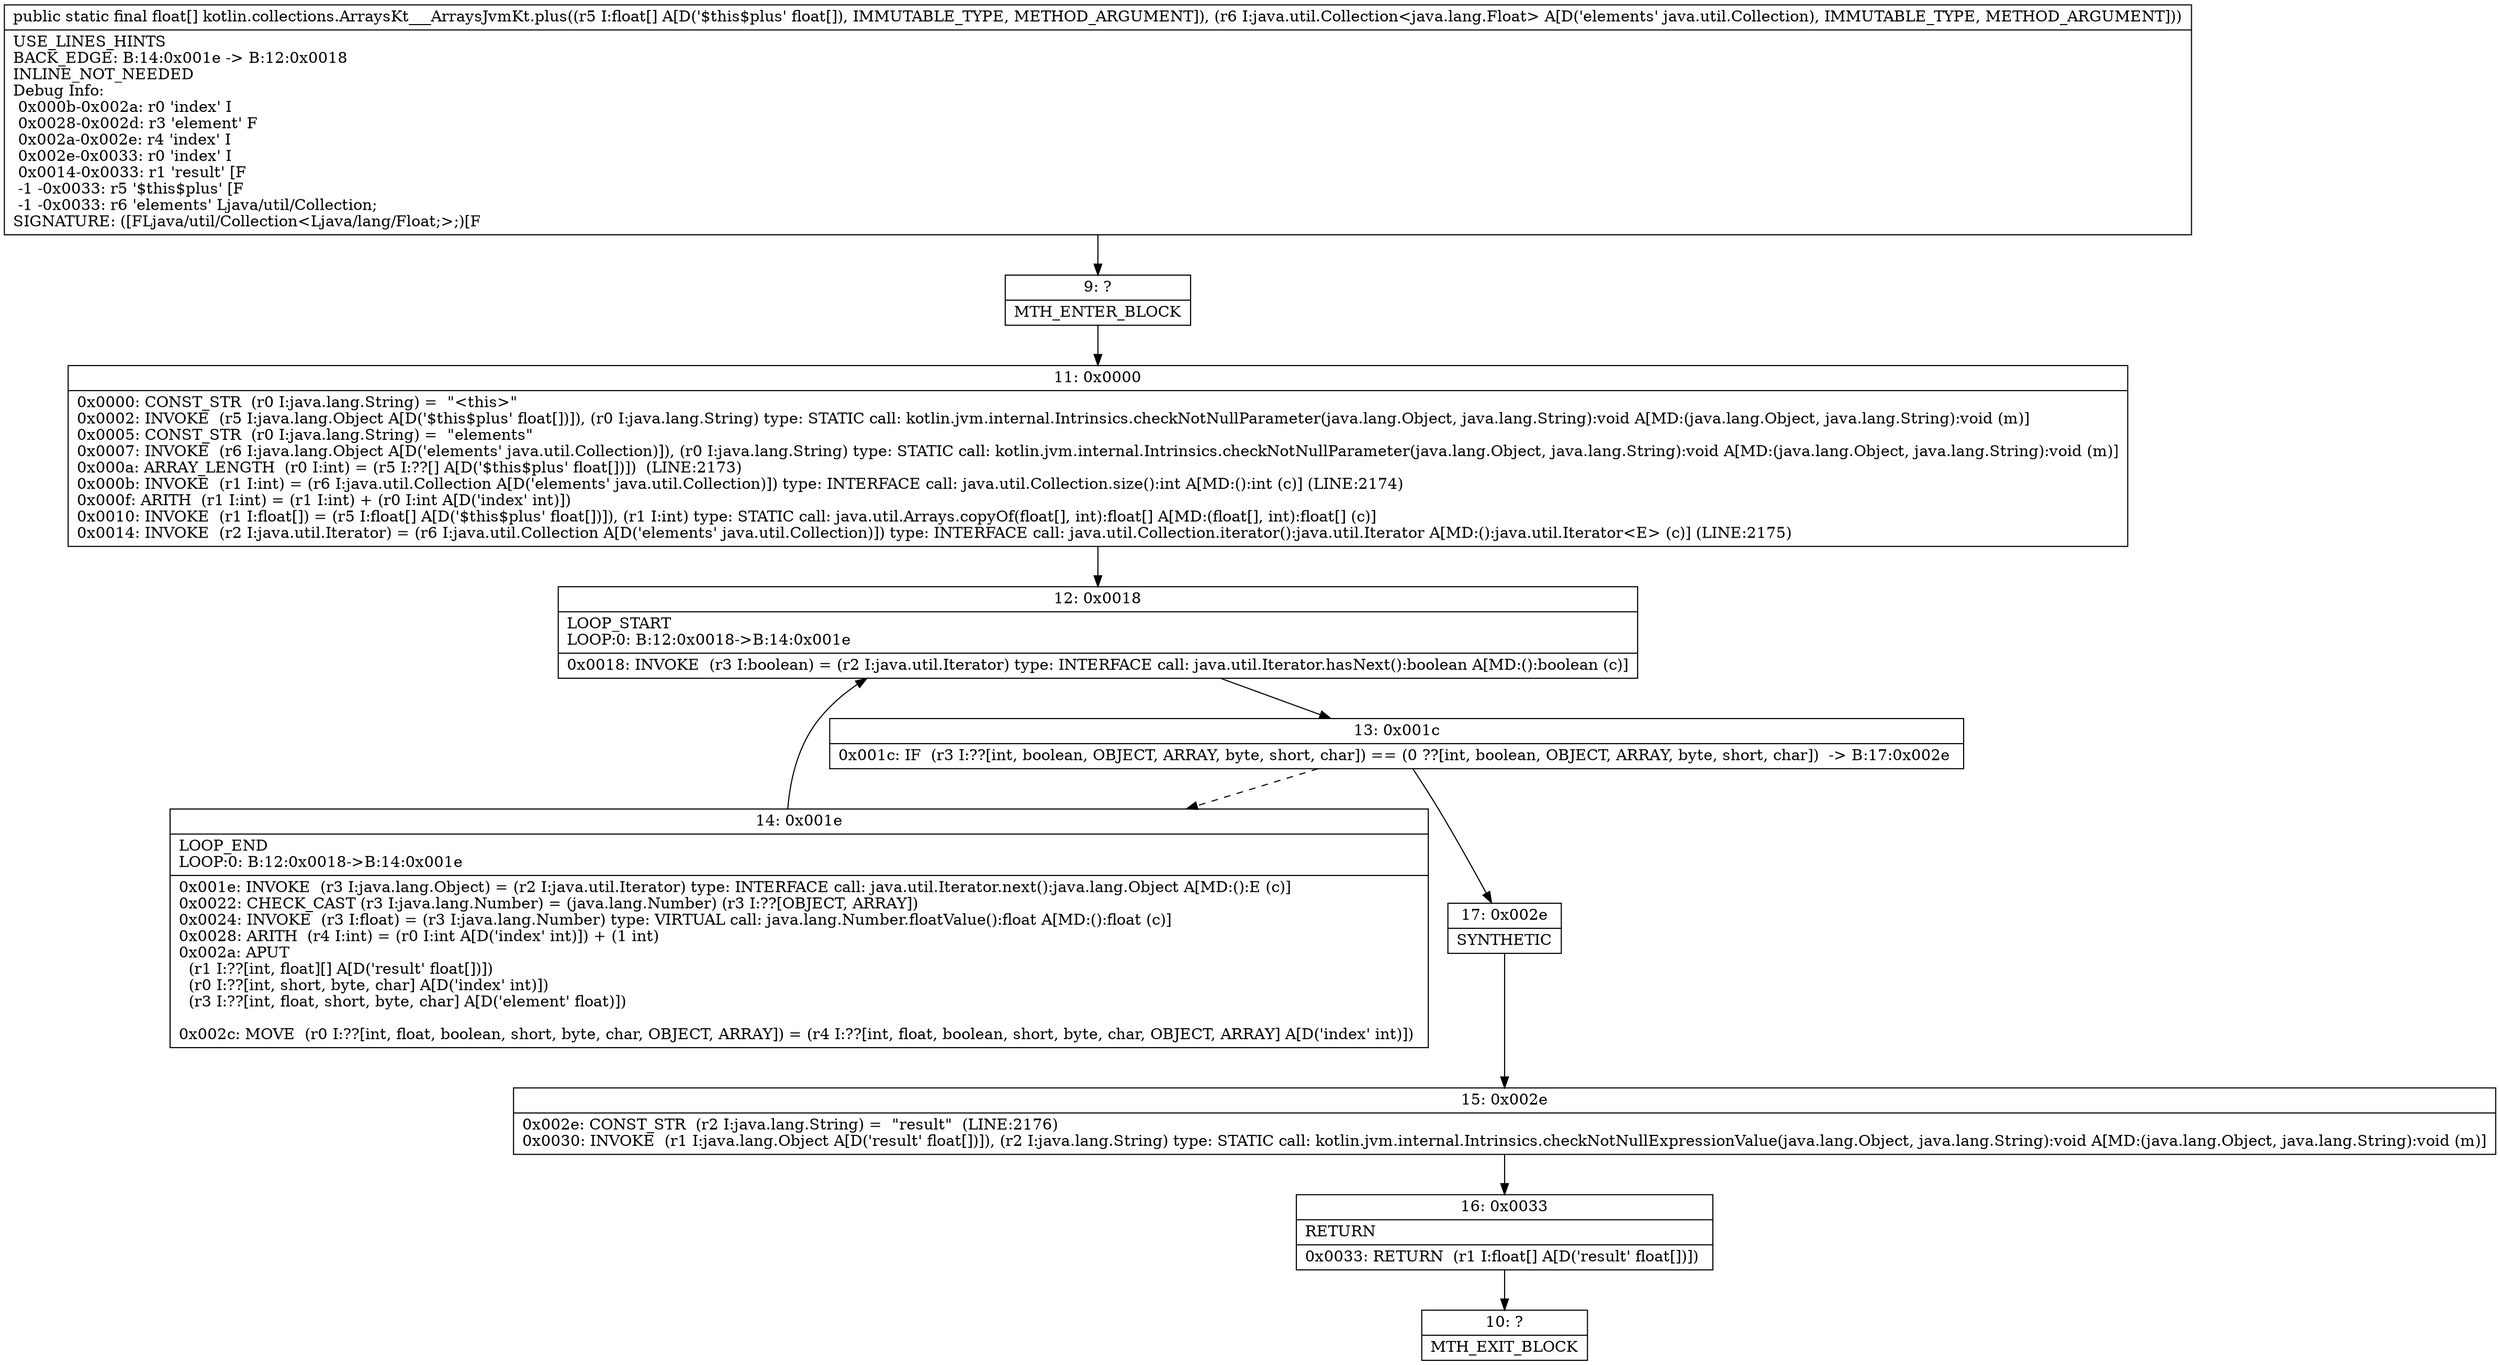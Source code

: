 digraph "CFG forkotlin.collections.ArraysKt___ArraysJvmKt.plus([FLjava\/util\/Collection;)[F" {
Node_9 [shape=record,label="{9\:\ ?|MTH_ENTER_BLOCK\l}"];
Node_11 [shape=record,label="{11\:\ 0x0000|0x0000: CONST_STR  (r0 I:java.lang.String) =  \"\<this\>\" \l0x0002: INVOKE  (r5 I:java.lang.Object A[D('$this$plus' float[])]), (r0 I:java.lang.String) type: STATIC call: kotlin.jvm.internal.Intrinsics.checkNotNullParameter(java.lang.Object, java.lang.String):void A[MD:(java.lang.Object, java.lang.String):void (m)]\l0x0005: CONST_STR  (r0 I:java.lang.String) =  \"elements\" \l0x0007: INVOKE  (r6 I:java.lang.Object A[D('elements' java.util.Collection)]), (r0 I:java.lang.String) type: STATIC call: kotlin.jvm.internal.Intrinsics.checkNotNullParameter(java.lang.Object, java.lang.String):void A[MD:(java.lang.Object, java.lang.String):void (m)]\l0x000a: ARRAY_LENGTH  (r0 I:int) = (r5 I:??[] A[D('$this$plus' float[])])  (LINE:2173)\l0x000b: INVOKE  (r1 I:int) = (r6 I:java.util.Collection A[D('elements' java.util.Collection)]) type: INTERFACE call: java.util.Collection.size():int A[MD:():int (c)] (LINE:2174)\l0x000f: ARITH  (r1 I:int) = (r1 I:int) + (r0 I:int A[D('index' int)]) \l0x0010: INVOKE  (r1 I:float[]) = (r5 I:float[] A[D('$this$plus' float[])]), (r1 I:int) type: STATIC call: java.util.Arrays.copyOf(float[], int):float[] A[MD:(float[], int):float[] (c)]\l0x0014: INVOKE  (r2 I:java.util.Iterator) = (r6 I:java.util.Collection A[D('elements' java.util.Collection)]) type: INTERFACE call: java.util.Collection.iterator():java.util.Iterator A[MD:():java.util.Iterator\<E\> (c)] (LINE:2175)\l}"];
Node_12 [shape=record,label="{12\:\ 0x0018|LOOP_START\lLOOP:0: B:12:0x0018\-\>B:14:0x001e\l|0x0018: INVOKE  (r3 I:boolean) = (r2 I:java.util.Iterator) type: INTERFACE call: java.util.Iterator.hasNext():boolean A[MD:():boolean (c)]\l}"];
Node_13 [shape=record,label="{13\:\ 0x001c|0x001c: IF  (r3 I:??[int, boolean, OBJECT, ARRAY, byte, short, char]) == (0 ??[int, boolean, OBJECT, ARRAY, byte, short, char])  \-\> B:17:0x002e \l}"];
Node_14 [shape=record,label="{14\:\ 0x001e|LOOP_END\lLOOP:0: B:12:0x0018\-\>B:14:0x001e\l|0x001e: INVOKE  (r3 I:java.lang.Object) = (r2 I:java.util.Iterator) type: INTERFACE call: java.util.Iterator.next():java.lang.Object A[MD:():E (c)]\l0x0022: CHECK_CAST (r3 I:java.lang.Number) = (java.lang.Number) (r3 I:??[OBJECT, ARRAY]) \l0x0024: INVOKE  (r3 I:float) = (r3 I:java.lang.Number) type: VIRTUAL call: java.lang.Number.floatValue():float A[MD:():float (c)]\l0x0028: ARITH  (r4 I:int) = (r0 I:int A[D('index' int)]) + (1 int) \l0x002a: APUT  \l  (r1 I:??[int, float][] A[D('result' float[])])\l  (r0 I:??[int, short, byte, char] A[D('index' int)])\l  (r3 I:??[int, float, short, byte, char] A[D('element' float)])\l \l0x002c: MOVE  (r0 I:??[int, float, boolean, short, byte, char, OBJECT, ARRAY]) = (r4 I:??[int, float, boolean, short, byte, char, OBJECT, ARRAY] A[D('index' int)]) \l}"];
Node_17 [shape=record,label="{17\:\ 0x002e|SYNTHETIC\l}"];
Node_15 [shape=record,label="{15\:\ 0x002e|0x002e: CONST_STR  (r2 I:java.lang.String) =  \"result\"  (LINE:2176)\l0x0030: INVOKE  (r1 I:java.lang.Object A[D('result' float[])]), (r2 I:java.lang.String) type: STATIC call: kotlin.jvm.internal.Intrinsics.checkNotNullExpressionValue(java.lang.Object, java.lang.String):void A[MD:(java.lang.Object, java.lang.String):void (m)]\l}"];
Node_16 [shape=record,label="{16\:\ 0x0033|RETURN\l|0x0033: RETURN  (r1 I:float[] A[D('result' float[])]) \l}"];
Node_10 [shape=record,label="{10\:\ ?|MTH_EXIT_BLOCK\l}"];
MethodNode[shape=record,label="{public static final float[] kotlin.collections.ArraysKt___ArraysJvmKt.plus((r5 I:float[] A[D('$this$plus' float[]), IMMUTABLE_TYPE, METHOD_ARGUMENT]), (r6 I:java.util.Collection\<java.lang.Float\> A[D('elements' java.util.Collection), IMMUTABLE_TYPE, METHOD_ARGUMENT]))  | USE_LINES_HINTS\lBACK_EDGE: B:14:0x001e \-\> B:12:0x0018\lINLINE_NOT_NEEDED\lDebug Info:\l  0x000b\-0x002a: r0 'index' I\l  0x0028\-0x002d: r3 'element' F\l  0x002a\-0x002e: r4 'index' I\l  0x002e\-0x0033: r0 'index' I\l  0x0014\-0x0033: r1 'result' [F\l  \-1 \-0x0033: r5 '$this$plus' [F\l  \-1 \-0x0033: r6 'elements' Ljava\/util\/Collection;\lSIGNATURE: ([FLjava\/util\/Collection\<Ljava\/lang\/Float;\>;)[F\l}"];
MethodNode -> Node_9;Node_9 -> Node_11;
Node_11 -> Node_12;
Node_12 -> Node_13;
Node_13 -> Node_14[style=dashed];
Node_13 -> Node_17;
Node_14 -> Node_12;
Node_17 -> Node_15;
Node_15 -> Node_16;
Node_16 -> Node_10;
}

